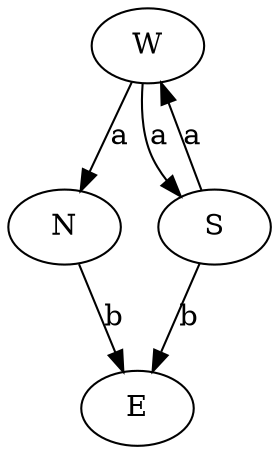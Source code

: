 strict digraph {
W;
N;
E;
S;
W -> N [label=a];
W -> S [label=a];
N -> E [label=b];
S -> E [label=b];
S -> W [label=a];
}
